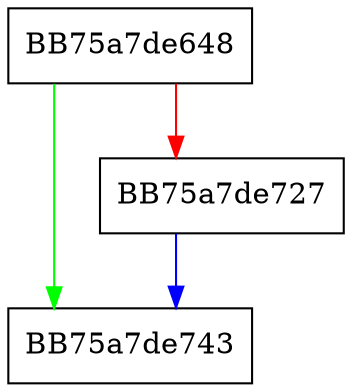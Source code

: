 digraph PartitionVolumeIterator {
  node [shape="box"];
  graph [splines=ortho];
  BB75a7de648 -> BB75a7de743 [color="green"];
  BB75a7de648 -> BB75a7de727 [color="red"];
  BB75a7de727 -> BB75a7de743 [color="blue"];
}